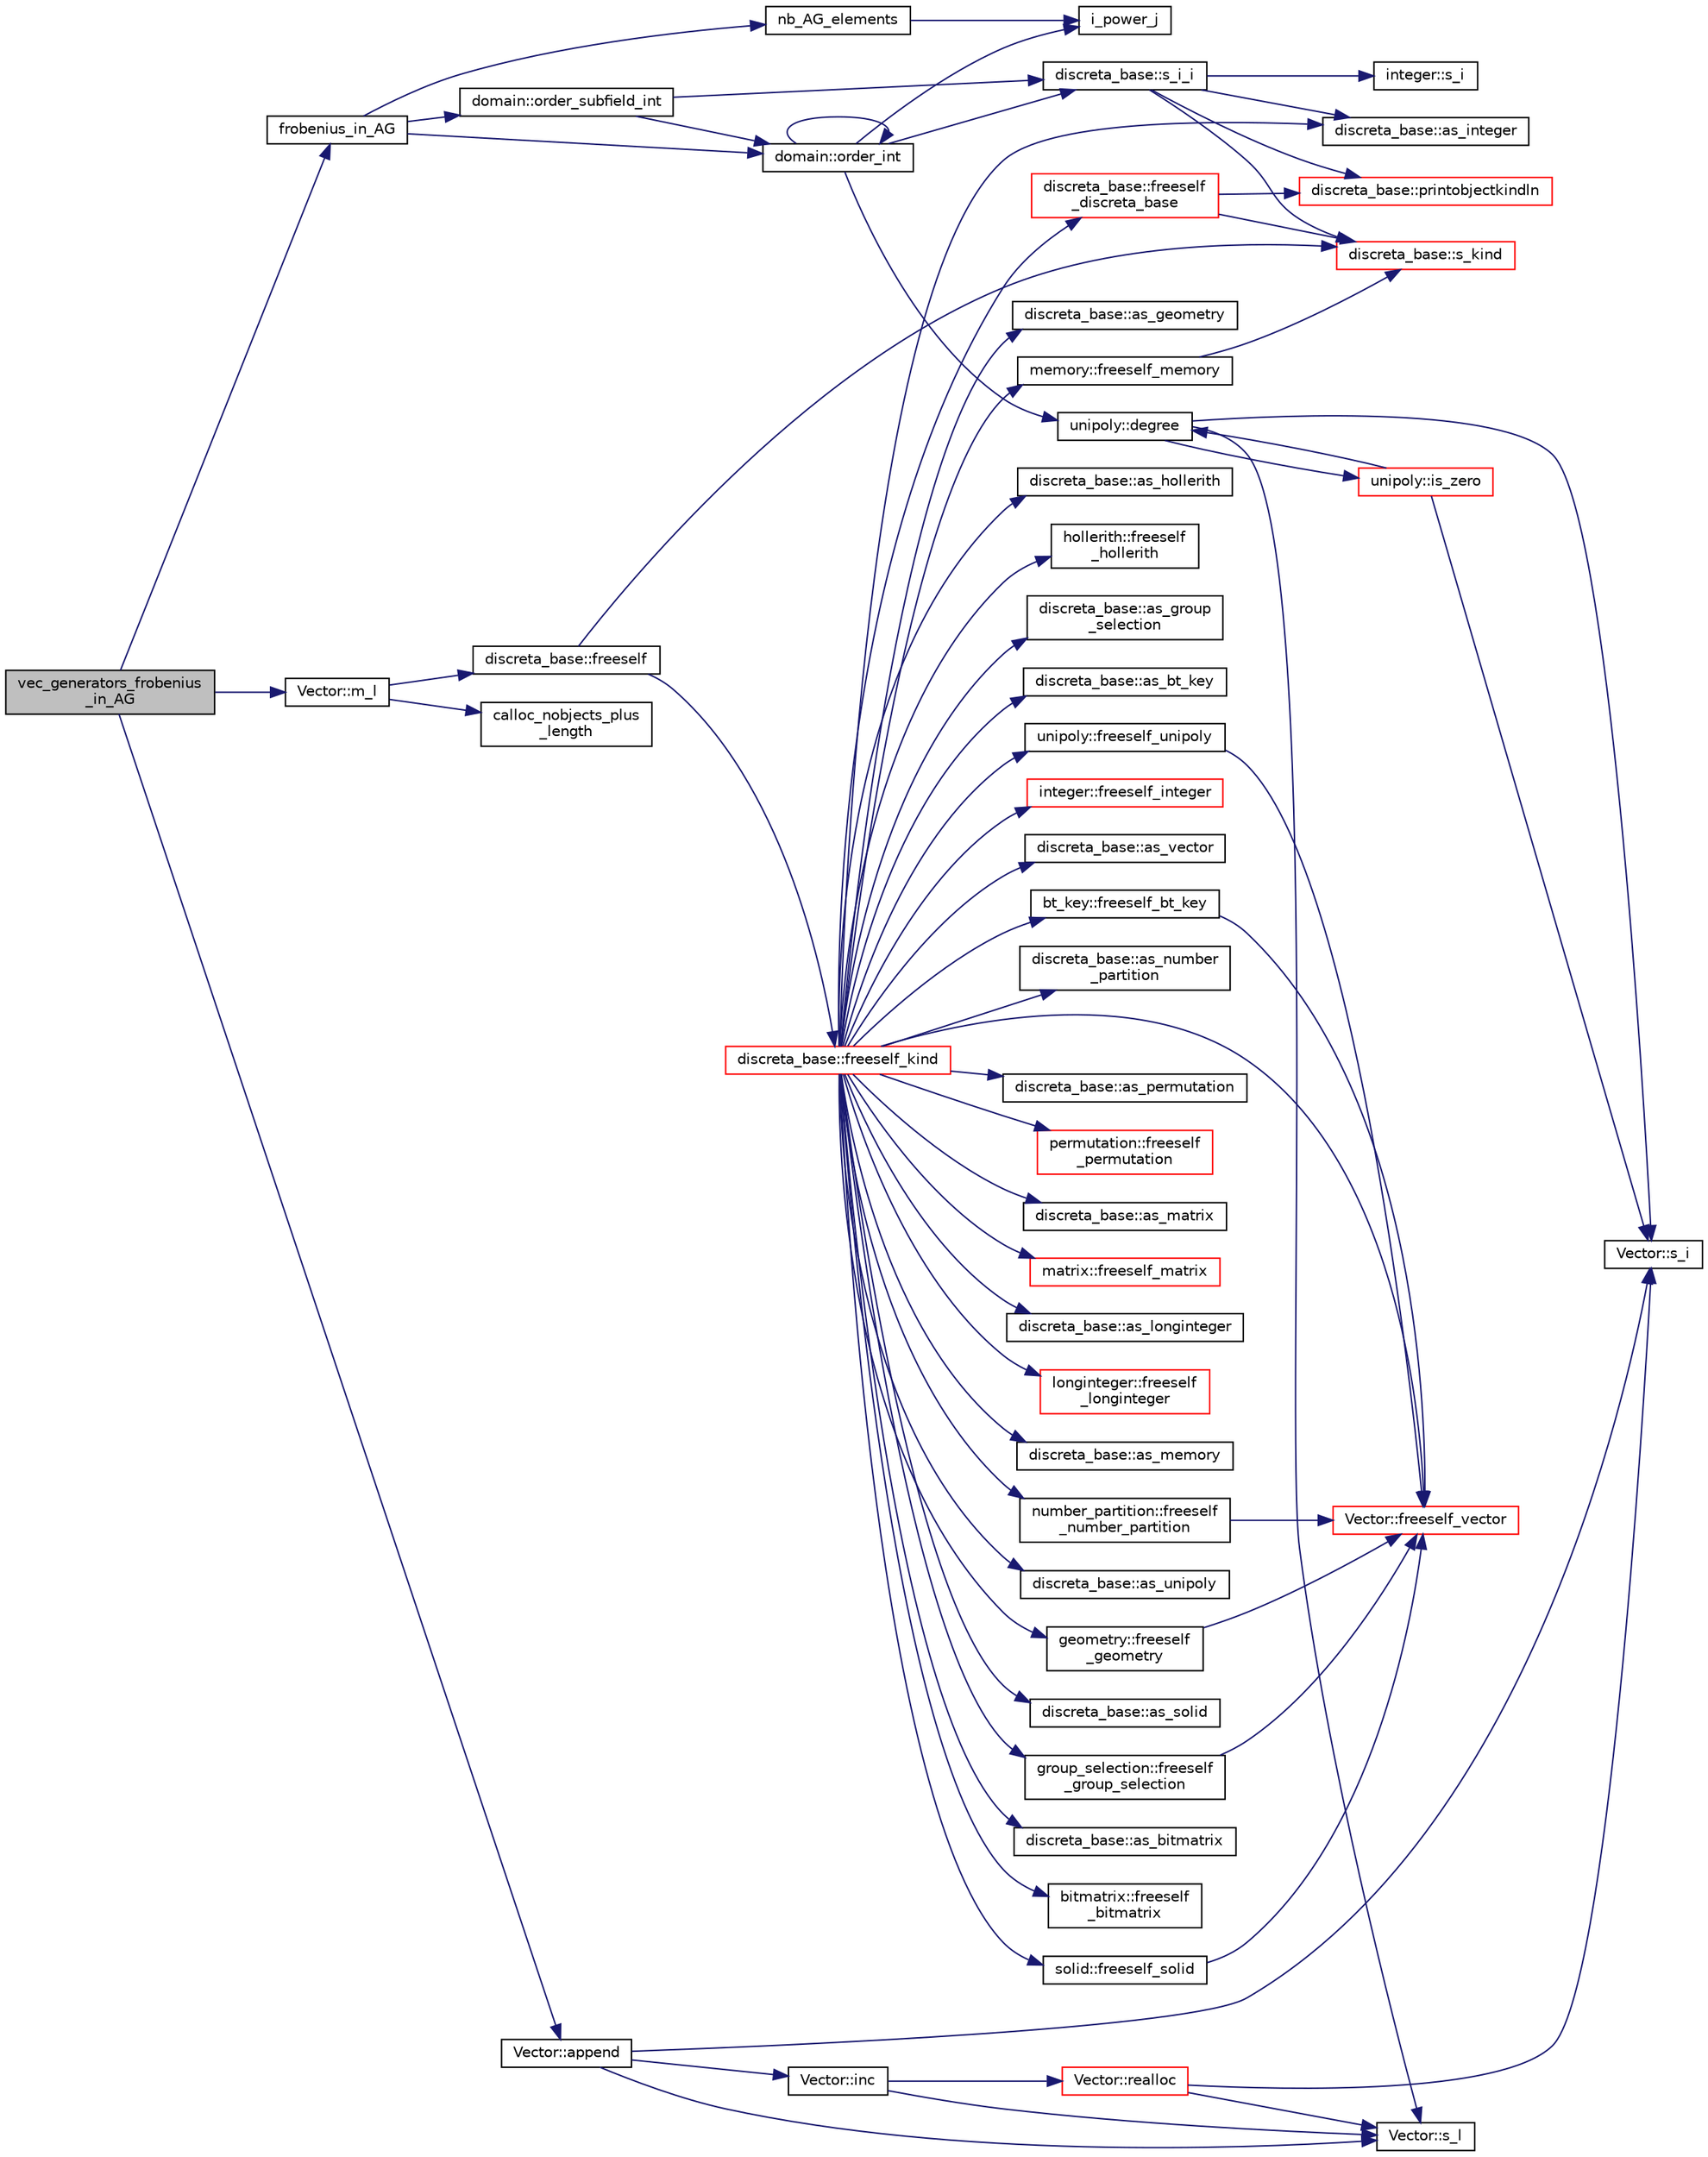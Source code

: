 digraph "vec_generators_frobenius_in_AG"
{
  edge [fontname="Helvetica",fontsize="10",labelfontname="Helvetica",labelfontsize="10"];
  node [fontname="Helvetica",fontsize="10",shape=record];
  rankdir="LR";
  Node11122 [label="vec_generators_frobenius\l_in_AG",height=0.2,width=0.4,color="black", fillcolor="grey75", style="filled", fontcolor="black"];
  Node11122 -> Node11123 [color="midnightblue",fontsize="10",style="solid",fontname="Helvetica"];
  Node11123 [label="frobenius_in_AG",height=0.2,width=0.4,color="black", fillcolor="white", style="filled",URL="$d9/d60/discreta_8h.html#a88ab414b01bb677c3814503be20c7e43"];
  Node11123 -> Node11124 [color="midnightblue",fontsize="10",style="solid",fontname="Helvetica"];
  Node11124 [label="domain::order_int",height=0.2,width=0.4,color="black", fillcolor="white", style="filled",URL="$de/d3b/classdomain.html#aa8dcedfd93e3a8db0069a08b9f0bfff7"];
  Node11124 -> Node11125 [color="midnightblue",fontsize="10",style="solid",fontname="Helvetica"];
  Node11125 [label="discreta_base::s_i_i",height=0.2,width=0.4,color="black", fillcolor="white", style="filled",URL="$d7/d71/classdiscreta__base.html#aadb92c01fbe69b3034b0214b33fbc735"];
  Node11125 -> Node11126 [color="midnightblue",fontsize="10",style="solid",fontname="Helvetica"];
  Node11126 [label="discreta_base::s_kind",height=0.2,width=0.4,color="red", fillcolor="white", style="filled",URL="$d7/d71/classdiscreta__base.html#a8a830025c74adbbc3362418a7c2ba157"];
  Node11125 -> Node11129 [color="midnightblue",fontsize="10",style="solid",fontname="Helvetica"];
  Node11129 [label="discreta_base::printobjectkindln",height=0.2,width=0.4,color="red", fillcolor="white", style="filled",URL="$d7/d71/classdiscreta__base.html#a677ccc8f392ebedde05e453f8cf59559"];
  Node11125 -> Node11131 [color="midnightblue",fontsize="10",style="solid",fontname="Helvetica"];
  Node11131 [label="discreta_base::as_integer",height=0.2,width=0.4,color="black", fillcolor="white", style="filled",URL="$d7/d71/classdiscreta__base.html#a00d7691eaf874fd283d942692fe8dd26"];
  Node11125 -> Node11132 [color="midnightblue",fontsize="10",style="solid",fontname="Helvetica"];
  Node11132 [label="integer::s_i",height=0.2,width=0.4,color="black", fillcolor="white", style="filled",URL="$d0/de5/classinteger.html#adf28e9f94d4c844adaa950deeb80b904"];
  Node11124 -> Node11124 [color="midnightblue",fontsize="10",style="solid",fontname="Helvetica"];
  Node11124 -> Node11133 [color="midnightblue",fontsize="10",style="solid",fontname="Helvetica"];
  Node11133 [label="unipoly::degree",height=0.2,width=0.4,color="black", fillcolor="white", style="filled",URL="$d1/d89/classunipoly.html#ab2b9692ea17ce32c0c8f2cc246517e37"];
  Node11133 -> Node11134 [color="midnightblue",fontsize="10",style="solid",fontname="Helvetica"];
  Node11134 [label="Vector::s_l",height=0.2,width=0.4,color="black", fillcolor="white", style="filled",URL="$d5/db2/class_vector.html#ad2dc082288f858d22a528832289e0704"];
  Node11133 -> Node11135 [color="midnightblue",fontsize="10",style="solid",fontname="Helvetica"];
  Node11135 [label="Vector::s_i",height=0.2,width=0.4,color="black", fillcolor="white", style="filled",URL="$d5/db2/class_vector.html#a1c4fe1752523df8119f70dd550244871"];
  Node11133 -> Node11136 [color="midnightblue",fontsize="10",style="solid",fontname="Helvetica"];
  Node11136 [label="unipoly::is_zero",height=0.2,width=0.4,color="red", fillcolor="white", style="filled",URL="$d1/d89/classunipoly.html#a7bff4146466929655bf2bcfd42c682cf"];
  Node11136 -> Node11133 [color="midnightblue",fontsize="10",style="solid",fontname="Helvetica"];
  Node11136 -> Node11135 [color="midnightblue",fontsize="10",style="solid",fontname="Helvetica"];
  Node11124 -> Node11138 [color="midnightblue",fontsize="10",style="solid",fontname="Helvetica"];
  Node11138 [label="i_power_j",height=0.2,width=0.4,color="black", fillcolor="white", style="filled",URL="$de/dc5/algebra__and__number__theory_8h.html#a39b321523e8957d701618bb5cac542b5"];
  Node11123 -> Node11139 [color="midnightblue",fontsize="10",style="solid",fontname="Helvetica"];
  Node11139 [label="domain::order_subfield_int",height=0.2,width=0.4,color="black", fillcolor="white", style="filled",URL="$de/d3b/classdomain.html#aca55200b8df1de0873984afa75da5633"];
  Node11139 -> Node11125 [color="midnightblue",fontsize="10",style="solid",fontname="Helvetica"];
  Node11139 -> Node11124 [color="midnightblue",fontsize="10",style="solid",fontname="Helvetica"];
  Node11123 -> Node11140 [color="midnightblue",fontsize="10",style="solid",fontname="Helvetica"];
  Node11140 [label="nb_AG_elements",height=0.2,width=0.4,color="black", fillcolor="white", style="filled",URL="$d4/d67/geometry_8h.html#ab9de2574dd403dd453a0d35107f684f5"];
  Node11140 -> Node11138 [color="midnightblue",fontsize="10",style="solid",fontname="Helvetica"];
  Node11122 -> Node11141 [color="midnightblue",fontsize="10",style="solid",fontname="Helvetica"];
  Node11141 [label="Vector::m_l",height=0.2,width=0.4,color="black", fillcolor="white", style="filled",URL="$d5/db2/class_vector.html#a00f5520c2a6b4f5282a1a8bcf8ea74eb"];
  Node11141 -> Node11142 [color="midnightblue",fontsize="10",style="solid",fontname="Helvetica"];
  Node11142 [label="discreta_base::freeself",height=0.2,width=0.4,color="black", fillcolor="white", style="filled",URL="$d7/d71/classdiscreta__base.html#a9a3c9501a562293b5667c11b9174d6e5"];
  Node11142 -> Node11143 [color="midnightblue",fontsize="10",style="solid",fontname="Helvetica"];
  Node11143 [label="discreta_base::freeself_kind",height=0.2,width=0.4,color="red", fillcolor="white", style="filled",URL="$d7/d71/classdiscreta__base.html#a63a23ada2165b3838fab719ed458cec8"];
  Node11143 -> Node11144 [color="midnightblue",fontsize="10",style="solid",fontname="Helvetica"];
  Node11144 [label="discreta_base::freeself\l_discreta_base",height=0.2,width=0.4,color="red", fillcolor="white", style="filled",URL="$d7/d71/classdiscreta__base.html#a8b1ec2cee4566034441e066dc2c027db"];
  Node11144 -> Node11126 [color="midnightblue",fontsize="10",style="solid",fontname="Helvetica"];
  Node11144 -> Node11129 [color="midnightblue",fontsize="10",style="solid",fontname="Helvetica"];
  Node11143 -> Node11131 [color="midnightblue",fontsize="10",style="solid",fontname="Helvetica"];
  Node11143 -> Node11146 [color="midnightblue",fontsize="10",style="solid",fontname="Helvetica"];
  Node11146 [label="integer::freeself_integer",height=0.2,width=0.4,color="red", fillcolor="white", style="filled",URL="$d0/de5/classinteger.html#a02eb557612c9db1820dd75a77151edc0"];
  Node11143 -> Node11147 [color="midnightblue",fontsize="10",style="solid",fontname="Helvetica"];
  Node11147 [label="discreta_base::as_vector",height=0.2,width=0.4,color="black", fillcolor="white", style="filled",URL="$d7/d71/classdiscreta__base.html#a7bdd6cae39c380b128ee9e17e42cf020"];
  Node11143 -> Node11148 [color="midnightblue",fontsize="10",style="solid",fontname="Helvetica"];
  Node11148 [label="Vector::freeself_vector",height=0.2,width=0.4,color="red", fillcolor="white", style="filled",URL="$d5/db2/class_vector.html#ad55c58937ca8fb342247a2c0fb572d20"];
  Node11143 -> Node11150 [color="midnightblue",fontsize="10",style="solid",fontname="Helvetica"];
  Node11150 [label="discreta_base::as_number\l_partition",height=0.2,width=0.4,color="black", fillcolor="white", style="filled",URL="$d7/d71/classdiscreta__base.html#a307aa09de0e925d46697707968ffab00"];
  Node11143 -> Node11151 [color="midnightblue",fontsize="10",style="solid",fontname="Helvetica"];
  Node11151 [label="number_partition::freeself\l_number_partition",height=0.2,width=0.4,color="black", fillcolor="white", style="filled",URL="$df/d50/classnumber__partition.html#aa74111c1c8cd218b654e7b7c1ca42eb5"];
  Node11151 -> Node11148 [color="midnightblue",fontsize="10",style="solid",fontname="Helvetica"];
  Node11143 -> Node11152 [color="midnightblue",fontsize="10",style="solid",fontname="Helvetica"];
  Node11152 [label="discreta_base::as_permutation",height=0.2,width=0.4,color="black", fillcolor="white", style="filled",URL="$d7/d71/classdiscreta__base.html#aa4e72f36a82984239b12ae831e131098"];
  Node11143 -> Node11153 [color="midnightblue",fontsize="10",style="solid",fontname="Helvetica"];
  Node11153 [label="permutation::freeself\l_permutation",height=0.2,width=0.4,color="red", fillcolor="white", style="filled",URL="$d0/d08/classpermutation.html#a1f86343fa765d71c976d79e5ce372c12"];
  Node11143 -> Node11154 [color="midnightblue",fontsize="10",style="solid",fontname="Helvetica"];
  Node11154 [label="discreta_base::as_matrix",height=0.2,width=0.4,color="black", fillcolor="white", style="filled",URL="$d7/d71/classdiscreta__base.html#ae4d7f56d917a4707b838fbffde6467ff"];
  Node11143 -> Node11155 [color="midnightblue",fontsize="10",style="solid",fontname="Helvetica"];
  Node11155 [label="matrix::freeself_matrix",height=0.2,width=0.4,color="red", fillcolor="white", style="filled",URL="$d1/d8d/classmatrix.html#ab47d61820499f35c15bf82fb6a3b9bd1"];
  Node11143 -> Node11157 [color="midnightblue",fontsize="10",style="solid",fontname="Helvetica"];
  Node11157 [label="discreta_base::as_longinteger",height=0.2,width=0.4,color="black", fillcolor="white", style="filled",URL="$d7/d71/classdiscreta__base.html#a20a094639eb711b10c8694c51937f7cd"];
  Node11143 -> Node11158 [color="midnightblue",fontsize="10",style="solid",fontname="Helvetica"];
  Node11158 [label="longinteger::freeself\l_longinteger",height=0.2,width=0.4,color="red", fillcolor="white", style="filled",URL="$d3/d71/classlonginteger.html#a82006f4b7c6bf897de0387497e16c219"];
  Node11143 -> Node11160 [color="midnightblue",fontsize="10",style="solid",fontname="Helvetica"];
  Node11160 [label="discreta_base::as_memory",height=0.2,width=0.4,color="black", fillcolor="white", style="filled",URL="$d7/d71/classdiscreta__base.html#ad94b2d7dce0cd4fa22db57f6e79c4bd2"];
  Node11143 -> Node11161 [color="midnightblue",fontsize="10",style="solid",fontname="Helvetica"];
  Node11161 [label="memory::freeself_memory",height=0.2,width=0.4,color="black", fillcolor="white", style="filled",URL="$d8/d99/classmemory.html#a19366f9105d79a0e818cc19255d7ef4f"];
  Node11161 -> Node11126 [color="midnightblue",fontsize="10",style="solid",fontname="Helvetica"];
  Node11143 -> Node11162 [color="midnightblue",fontsize="10",style="solid",fontname="Helvetica"];
  Node11162 [label="discreta_base::as_unipoly",height=0.2,width=0.4,color="black", fillcolor="white", style="filled",URL="$d7/d71/classdiscreta__base.html#ad50d8027f039fe5c2478cddb243adc9d"];
  Node11143 -> Node11163 [color="midnightblue",fontsize="10",style="solid",fontname="Helvetica"];
  Node11163 [label="unipoly::freeself_unipoly",height=0.2,width=0.4,color="black", fillcolor="white", style="filled",URL="$d1/d89/classunipoly.html#aad315db6c6adb555a0c63877aab7d27e"];
  Node11163 -> Node11148 [color="midnightblue",fontsize="10",style="solid",fontname="Helvetica"];
  Node11143 -> Node11164 [color="midnightblue",fontsize="10",style="solid",fontname="Helvetica"];
  Node11164 [label="discreta_base::as_solid",height=0.2,width=0.4,color="black", fillcolor="white", style="filled",URL="$d7/d71/classdiscreta__base.html#a1fc5f2b85ec97ab0a69dd64903c970a5"];
  Node11143 -> Node11165 [color="midnightblue",fontsize="10",style="solid",fontname="Helvetica"];
  Node11165 [label="solid::freeself_solid",height=0.2,width=0.4,color="black", fillcolor="white", style="filled",URL="$d8/def/classsolid.html#a84c2f0abd7b24b1cf2ccefa9c99567fe"];
  Node11165 -> Node11148 [color="midnightblue",fontsize="10",style="solid",fontname="Helvetica"];
  Node11143 -> Node11166 [color="midnightblue",fontsize="10",style="solid",fontname="Helvetica"];
  Node11166 [label="discreta_base::as_bitmatrix",height=0.2,width=0.4,color="black", fillcolor="white", style="filled",URL="$d7/d71/classdiscreta__base.html#a071ad54ea8ef6c9d1d15f532e5a76df6"];
  Node11143 -> Node11167 [color="midnightblue",fontsize="10",style="solid",fontname="Helvetica"];
  Node11167 [label="bitmatrix::freeself\l_bitmatrix",height=0.2,width=0.4,color="black", fillcolor="white", style="filled",URL="$de/dc8/classbitmatrix.html#a4b84eed56a244df63819eae6b7ba1eff"];
  Node11143 -> Node11168 [color="midnightblue",fontsize="10",style="solid",fontname="Helvetica"];
  Node11168 [label="discreta_base::as_geometry",height=0.2,width=0.4,color="black", fillcolor="white", style="filled",URL="$d7/d71/classdiscreta__base.html#a38fc7b4cdd830703e9d87354b79bc5c8"];
  Node11143 -> Node11169 [color="midnightblue",fontsize="10",style="solid",fontname="Helvetica"];
  Node11169 [label="geometry::freeself\l_geometry",height=0.2,width=0.4,color="black", fillcolor="white", style="filled",URL="$da/d44/classgeometry.html#a504b1b52d24b4ae00d9fd0b7838b57e6"];
  Node11169 -> Node11148 [color="midnightblue",fontsize="10",style="solid",fontname="Helvetica"];
  Node11143 -> Node11170 [color="midnightblue",fontsize="10",style="solid",fontname="Helvetica"];
  Node11170 [label="discreta_base::as_hollerith",height=0.2,width=0.4,color="black", fillcolor="white", style="filled",URL="$d7/d71/classdiscreta__base.html#a3e66f82711f314710107e2f29e589690"];
  Node11143 -> Node11171 [color="midnightblue",fontsize="10",style="solid",fontname="Helvetica"];
  Node11171 [label="hollerith::freeself\l_hollerith",height=0.2,width=0.4,color="black", fillcolor="white", style="filled",URL="$d8/d99/classhollerith.html#a240d1b30780c9e09323d0b3ad5e2d1f7"];
  Node11143 -> Node11172 [color="midnightblue",fontsize="10",style="solid",fontname="Helvetica"];
  Node11172 [label="discreta_base::as_group\l_selection",height=0.2,width=0.4,color="black", fillcolor="white", style="filled",URL="$d7/d71/classdiscreta__base.html#aae1bac4883c567718bef9fb610abbdc8"];
  Node11143 -> Node11173 [color="midnightblue",fontsize="10",style="solid",fontname="Helvetica"];
  Node11173 [label="group_selection::freeself\l_group_selection",height=0.2,width=0.4,color="black", fillcolor="white", style="filled",URL="$d6/db0/classgroup__selection.html#a778b1a466858bf7f90516eeba1795798"];
  Node11173 -> Node11148 [color="midnightblue",fontsize="10",style="solid",fontname="Helvetica"];
  Node11143 -> Node11174 [color="midnightblue",fontsize="10",style="solid",fontname="Helvetica"];
  Node11174 [label="discreta_base::as_bt_key",height=0.2,width=0.4,color="black", fillcolor="white", style="filled",URL="$d7/d71/classdiscreta__base.html#a2734c6e08dca17cf6588bd5064ec1b9f"];
  Node11143 -> Node11175 [color="midnightblue",fontsize="10",style="solid",fontname="Helvetica"];
  Node11175 [label="bt_key::freeself_bt_key",height=0.2,width=0.4,color="black", fillcolor="white", style="filled",URL="$d1/de5/classbt__key.html#aad1f5a9b943d3ae072f1d09a9bb126c6"];
  Node11175 -> Node11148 [color="midnightblue",fontsize="10",style="solid",fontname="Helvetica"];
  Node11142 -> Node11126 [color="midnightblue",fontsize="10",style="solid",fontname="Helvetica"];
  Node11141 -> Node11184 [color="midnightblue",fontsize="10",style="solid",fontname="Helvetica"];
  Node11184 [label="calloc_nobjects_plus\l_length",height=0.2,width=0.4,color="black", fillcolor="white", style="filled",URL="$d9/d60/discreta_8h.html#a71599d54c8c17dfa065a363f5cdd0aa4"];
  Node11122 -> Node11185 [color="midnightblue",fontsize="10",style="solid",fontname="Helvetica"];
  Node11185 [label="Vector::append",height=0.2,width=0.4,color="black", fillcolor="white", style="filled",URL="$d5/db2/class_vector.html#aec80be90cd2cbfe79267220113b679c4"];
  Node11185 -> Node11134 [color="midnightblue",fontsize="10",style="solid",fontname="Helvetica"];
  Node11185 -> Node11186 [color="midnightblue",fontsize="10",style="solid",fontname="Helvetica"];
  Node11186 [label="Vector::inc",height=0.2,width=0.4,color="black", fillcolor="white", style="filled",URL="$d5/db2/class_vector.html#a5f6fe0531bc3d9829becd8503e4156a3"];
  Node11186 -> Node11187 [color="midnightblue",fontsize="10",style="solid",fontname="Helvetica"];
  Node11187 [label="Vector::realloc",height=0.2,width=0.4,color="red", fillcolor="white", style="filled",URL="$d5/db2/class_vector.html#a00aff28a4a7cacc8c5aaf44b6f3fb3a5"];
  Node11187 -> Node11134 [color="midnightblue",fontsize="10",style="solid",fontname="Helvetica"];
  Node11187 -> Node11135 [color="midnightblue",fontsize="10",style="solid",fontname="Helvetica"];
  Node11186 -> Node11134 [color="midnightblue",fontsize="10",style="solid",fontname="Helvetica"];
  Node11185 -> Node11135 [color="midnightblue",fontsize="10",style="solid",fontname="Helvetica"];
}
